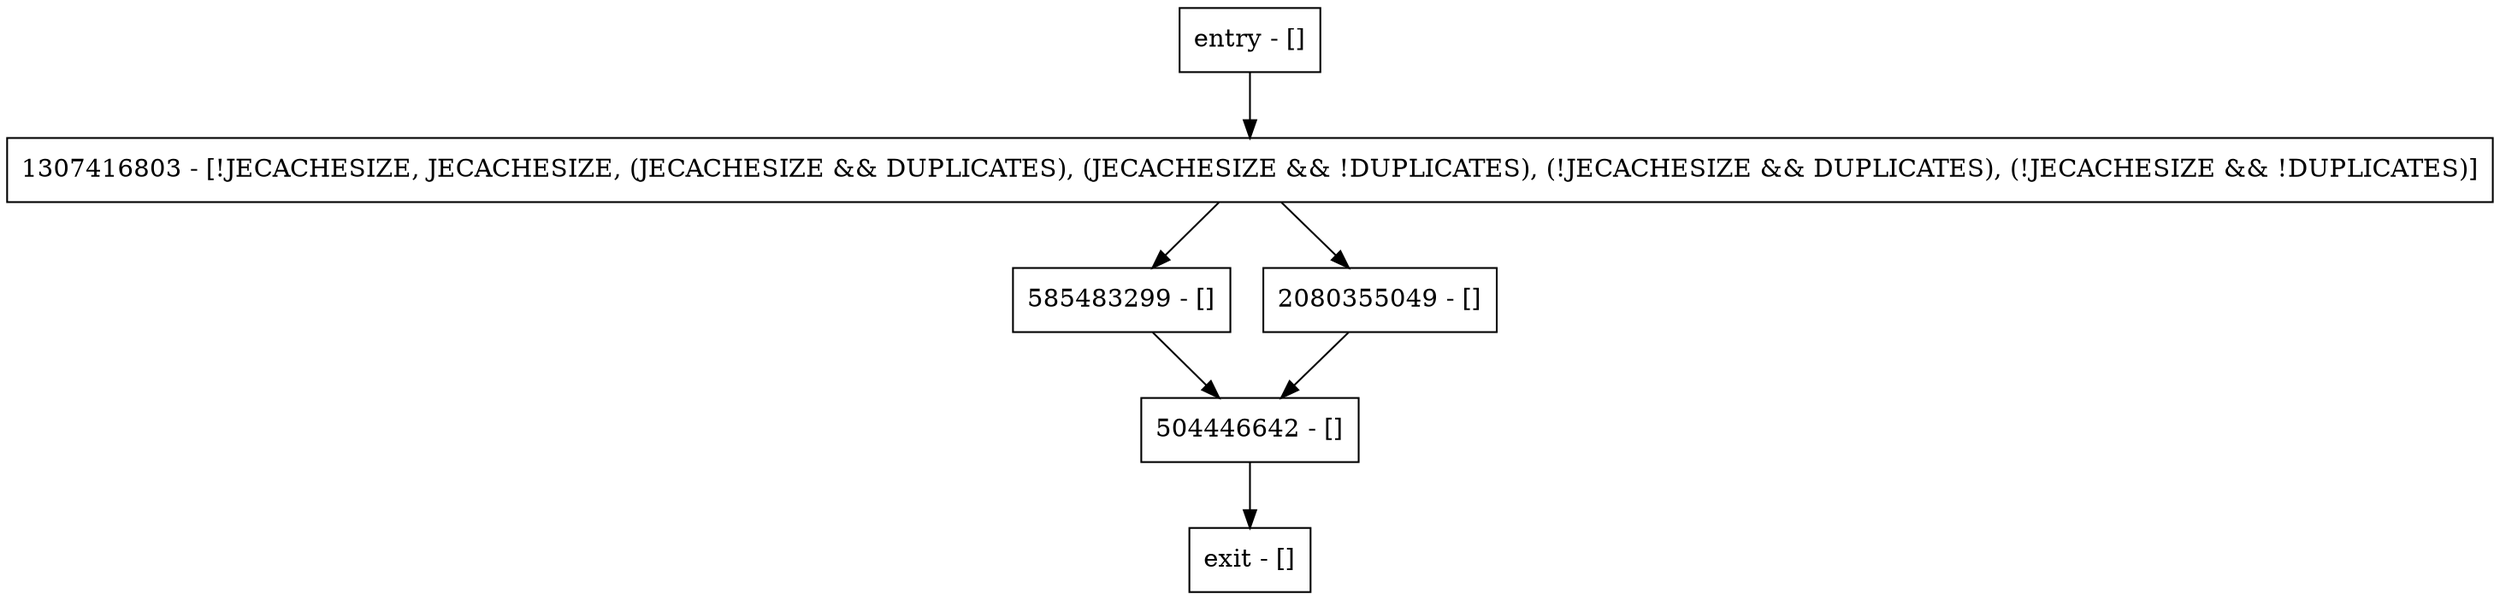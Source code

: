 digraph replicatedBitSet {
node [shape=record];
entry [label="entry - []"];
exit [label="exit - []"];
585483299 [label="585483299 - []"];
1307416803 [label="1307416803 - [!JECACHESIZE, JECACHESIZE, (JECACHESIZE && DUPLICATES), (JECACHESIZE && !DUPLICATES), (!JECACHESIZE && DUPLICATES), (!JECACHESIZE && !DUPLICATES)]"];
2080355049 [label="2080355049 - []"];
504446642 [label="504446642 - []"];
entry;
exit;
entry -> 1307416803;
585483299 -> 504446642;
1307416803 -> 585483299;
1307416803 -> 2080355049;
2080355049 -> 504446642;
504446642 -> exit;
}
